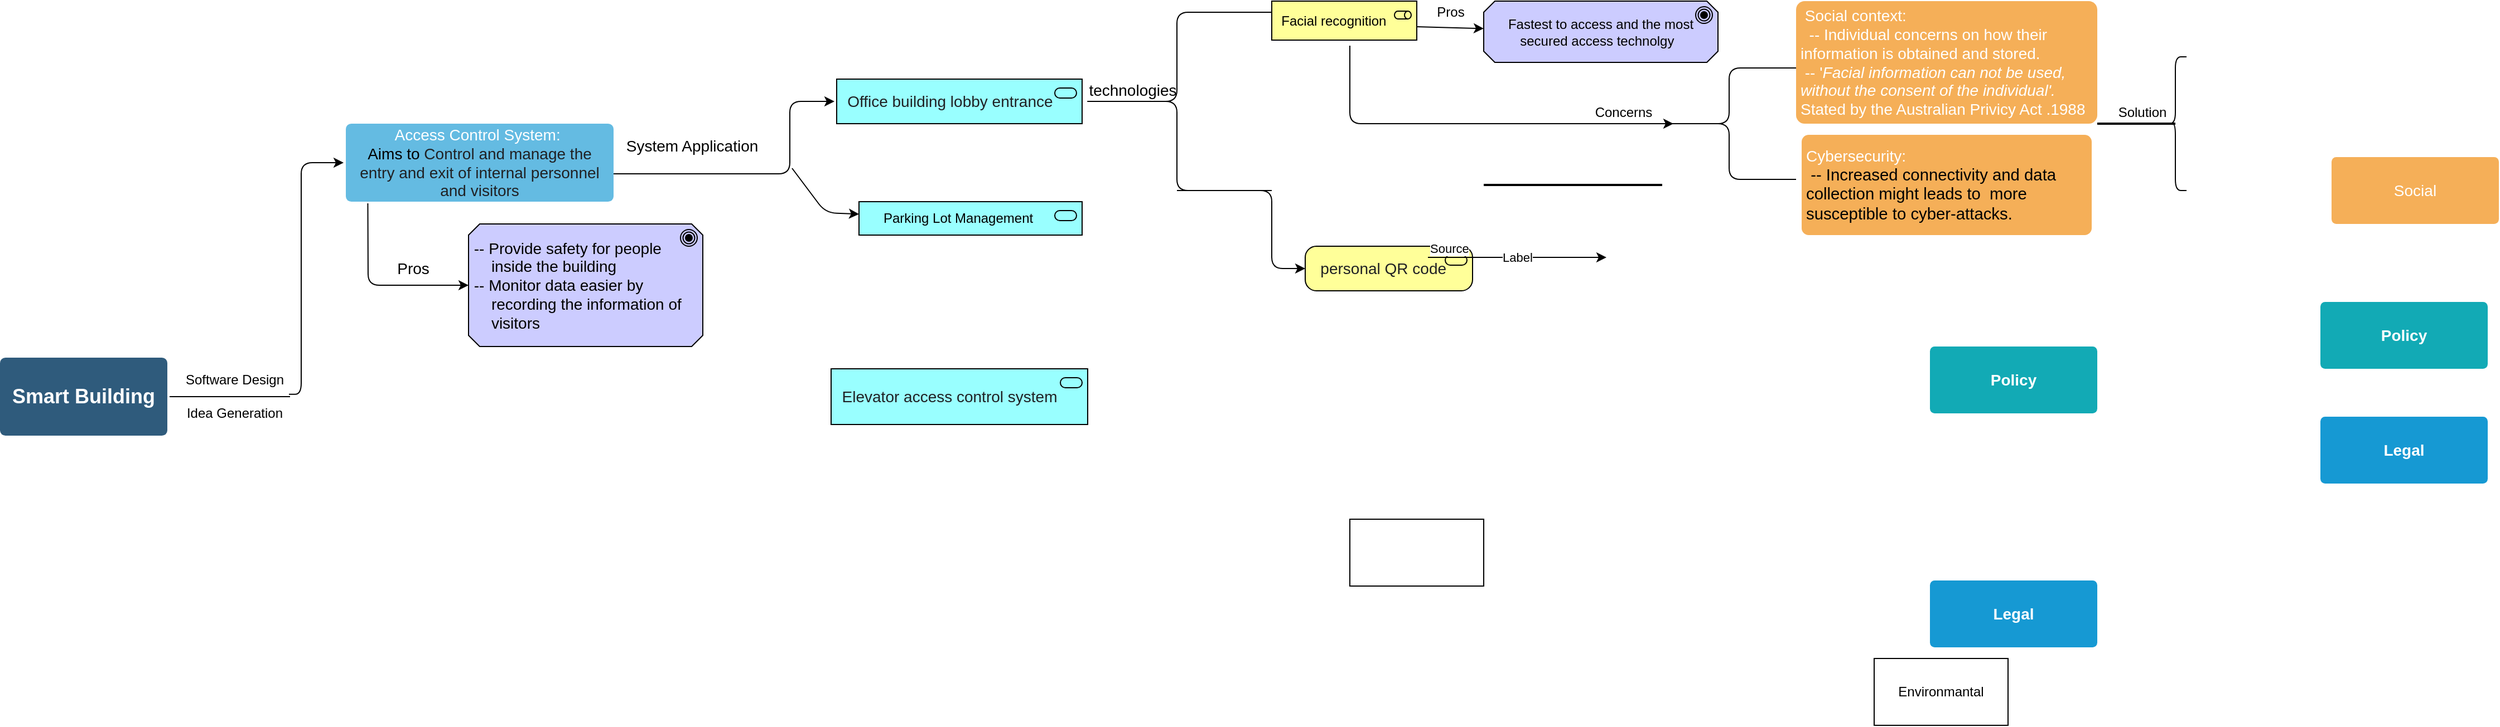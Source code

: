 <mxfile version="13.10.0" type="github">
  <diagram id="6a731a19-8d31-9384-78a2-239565b7b9f0" name="Page-1">
    <mxGraphModel dx="1703" dy="782" grid="1" gridSize="10" guides="1" tooltips="1" connect="1" arrows="1" fold="1" page="1" pageScale="1" pageWidth="1169" pageHeight="827" background="#ffffff" math="0" shadow="0">
      <root>
        <mxCell id="0" />
        <mxCell id="1" parent="0" />
        <mxCell id="1749" value="&lt;font style=&quot;font-size: 18px&quot;&gt;Smart Building&lt;/font&gt;" style="rounded=1;whiteSpace=wrap;html=1;shadow=0;labelBackgroundColor=none;strokeColor=none;strokeWidth=3;fillColor=#2F5B7C;fontFamily=Helvetica;fontSize=16;fontColor=#FFFFFF;align=center;fontStyle=1;spacing=5;arcSize=7;perimeterSpacing=2;" parent="1" vertex="1">
          <mxGeometry x="60" y="330" width="150" height="70" as="geometry" />
        </mxCell>
        <mxCell id="1760" value="Legal" style="rounded=1;whiteSpace=wrap;html=1;shadow=0;labelBackgroundColor=none;strokeColor=none;strokeWidth=3;fillColor=#1699d3;fontFamily=Helvetica;fontSize=14;fontColor=#FFFFFF;align=center;spacing=5;fontStyle=1;arcSize=7;perimeterSpacing=2;" parent="1" vertex="1">
          <mxGeometry x="1790" y="530" width="150" height="60" as="geometry" />
        </mxCell>
        <mxCell id="1761" value="Access Control System&lt;font style=&quot;font-size: 14px&quot;&gt;:&amp;nbsp; &lt;br&gt;&lt;font color=&quot;#000000&quot;&gt;Aims to&lt;/font&gt;&amp;nbsp;&lt;span style=&quot;color: rgb(32 , 33 , 36) ; font-family: &amp;#34;arial&amp;#34; , sans-serif ; text-align: left&quot;&gt;&lt;font&gt;Control and manage the entry and exit of internal personnel and visitors&lt;/font&gt;&lt;/span&gt;&lt;/font&gt;" style="rounded=1;whiteSpace=wrap;html=1;shadow=0;labelBackgroundColor=none;strokeColor=none;strokeWidth=3;fillColor=#64bbe2;fontFamily=Helvetica;fontSize=14;fontColor=#FFFFFF;align=center;spacing=5;arcSize=7;perimeterSpacing=2;" parent="1" vertex="1">
          <mxGeometry x="370" y="120" width="240" height="70" as="geometry" />
        </mxCell>
        <mxCell id="1765" value="&lt;div style=&quot;text-align: left&quot;&gt;&lt;span&gt;&amp;nbsp;Social context:&lt;/span&gt;&lt;/div&gt;&lt;div style=&quot;text-align: left&quot;&gt;&lt;span&gt;&amp;nbsp; -- Individual concerns on how their information is obtained and stored.&amp;nbsp;&lt;/span&gt;&lt;/div&gt;&lt;div style=&quot;text-align: left&quot;&gt;&amp;nbsp;-- &#39;&lt;i&gt;Facial information can not be used,&lt;/i&gt;&lt;/div&gt;&lt;div style=&quot;text-align: left&quot;&gt;&lt;i&gt;without the consent of the individual&#39;.&lt;/i&gt; Stated by the Australian Privicy Act .1988&lt;/div&gt;" style="rounded=1;whiteSpace=wrap;html=1;shadow=0;labelBackgroundColor=none;strokeColor=none;strokeWidth=3;fillColor=#f5af58;fontFamily=Helvetica;fontSize=14;fontColor=#FFFFFF;align=center;spacing=5;arcSize=7;perimeterSpacing=2;" parent="1" vertex="1">
          <mxGeometry x="1670" y="10" width="270" height="110" as="geometry" />
        </mxCell>
        <mxCell id="1771" value="Policy" style="rounded=1;whiteSpace=wrap;html=1;shadow=0;labelBackgroundColor=none;strokeColor=none;strokeWidth=3;fillColor=#12aab5;fontFamily=Helvetica;fontSize=14;fontColor=#FFFFFF;align=center;spacing=5;fontStyle=1;arcSize=7;perimeterSpacing=2;" parent="1" vertex="1">
          <mxGeometry x="1790" y="320.0" width="150" height="60" as="geometry" />
        </mxCell>
        <mxCell id="OQ3E1-0agg7yZBkhoX3U-1786" value="" style="endArrow=none;html=1;exitX=1;exitY=0.5;exitDx=0;exitDy=0;" edge="1" parent="1" source="1749">
          <mxGeometry width="50" height="50" relative="1" as="geometry">
            <mxPoint x="380" y="390" as="sourcePoint" />
            <mxPoint x="320" y="365" as="targetPoint" />
          </mxGeometry>
        </mxCell>
        <mxCell id="OQ3E1-0agg7yZBkhoX3U-1787" value="Software Design" style="text;html=1;align=center;verticalAlign=middle;resizable=0;points=[];autosize=1;" vertex="1" parent="1">
          <mxGeometry x="220" y="340" width="100" height="20" as="geometry" />
        </mxCell>
        <mxCell id="OQ3E1-0agg7yZBkhoX3U-1788" value="Idea Generation" style="text;html=1;align=center;verticalAlign=middle;resizable=0;points=[];autosize=1;" vertex="1" parent="1">
          <mxGeometry x="220" y="370" width="100" height="20" as="geometry" />
        </mxCell>
        <mxCell id="OQ3E1-0agg7yZBkhoX3U-1792" value="" style="edgeStyle=elbowEdgeStyle;elbow=horizontal;endArrow=classic;html=1;exitX=0.99;exitY=1.143;exitDx=0;exitDy=0;exitPerimeter=0;entryX=0;entryY=0.5;entryDx=0;entryDy=0;" edge="1" parent="1" source="OQ3E1-0agg7yZBkhoX3U-1787" target="1761">
          <mxGeometry width="50" height="50" relative="1" as="geometry">
            <mxPoint x="340" y="280" as="sourcePoint" />
            <mxPoint x="390" y="230" as="targetPoint" />
            <Array as="points">
              <mxPoint x="330" y="250" />
              <mxPoint x="370" y="215" />
              <mxPoint x="350" y="190" />
              <mxPoint x="340" y="210" />
            </Array>
          </mxGeometry>
        </mxCell>
        <mxCell id="OQ3E1-0agg7yZBkhoX3U-1794" value="Environmantal" style="whiteSpace=wrap;html=1;" vertex="1" parent="1">
          <mxGeometry x="1740" y="600" width="120" height="60" as="geometry" />
        </mxCell>
        <mxCell id="OQ3E1-0agg7yZBkhoX3U-1795" value="" style="edgeStyle=elbowEdgeStyle;elbow=horizontal;endArrow=classic;html=1;exitX=1;exitY=0.5;exitDx=0;exitDy=0;" edge="1" parent="1">
          <mxGeometry width="50" height="50" relative="1" as="geometry">
            <mxPoint x="610" y="165" as="sourcePoint" />
            <mxPoint x="808" y="100" as="targetPoint" />
            <Array as="points">
              <mxPoint x="768" y="120" />
              <mxPoint x="708" y="140" />
              <mxPoint x="688" y="140" />
            </Array>
          </mxGeometry>
        </mxCell>
        <mxCell id="OQ3E1-0agg7yZBkhoX3U-1797" value="&lt;font style=&quot;font-size: 14px&quot;&gt;System Application&lt;/font&gt;" style="edgeLabel;html=1;align=center;verticalAlign=middle;resizable=0;points=[];" vertex="1" connectable="0" parent="OQ3E1-0agg7yZBkhoX3U-1795">
          <mxGeometry x="-0.558" y="6" relative="1" as="geometry">
            <mxPoint x="12" y="-19" as="offset" />
          </mxGeometry>
        </mxCell>
        <mxCell id="OQ3E1-0agg7yZBkhoX3U-1798" value="" style="whiteSpace=wrap;html=1;" vertex="1" parent="1">
          <mxGeometry x="1270" y="475" width="120" height="60" as="geometry" />
        </mxCell>
        <mxCell id="OQ3E1-0agg7yZBkhoX3U-1801" value="&lt;pre class=&quot;tw-data-text tw-text-large XcVN5d tw-ta&quot; id=&quot;tw-target-text&quot; dir=&quot;ltr&quot; style=&quot;line-height: 36px ; border: none ; padding: 2px 0.14em 2px 0px ; position: relative ; margin-top: -2px ; margin-bottom: -2px ; resize: none ; font-family: inherit ; overflow: hidden ; text-align: left ; width: 277px ; overflow-wrap: break-word ; color: rgb(32 , 33 , 36)&quot;&gt;&lt;span lang=&quot;en&quot;&gt;&lt;font style=&quot;font-size: 14px&quot;&gt;          Office building lobby entrance&lt;/font&gt;&lt;/span&gt;&lt;/pre&gt;" style="html=1;outlineConnect=0;whiteSpace=wrap;fillColor=#99ffff;shape=mxgraph.archimate.application;appType=service" vertex="1" parent="1">
          <mxGeometry x="810" y="80" width="220" height="40" as="geometry" />
        </mxCell>
        <mxCell id="OQ3E1-0agg7yZBkhoX3U-1803" value="&lt;font style=&quot;font-size: 14px&quot;&gt;Pros&lt;/font&gt;" style="text;html=1;align=center;verticalAlign=middle;resizable=0;points=[];autosize=1;" vertex="1" parent="1">
          <mxGeometry x="410" y="240" width="40" height="20" as="geometry" />
        </mxCell>
        <mxCell id="OQ3E1-0agg7yZBkhoX3U-1804" value="&lt;div style=&quot;text-align: left&quot;&gt;&lt;span style=&quot;font-size: 14px&quot;&gt;&amp;nbsp;-- Provide safety for people&amp;nbsp; &amp;nbsp; &amp;nbsp; &amp;nbsp; &amp;nbsp; &amp;nbsp; &amp;nbsp; &amp;nbsp;inside the building&lt;/span&gt;&lt;/div&gt;&lt;font style=&quot;font-size: 14px&quot;&gt;&lt;div style=&quot;text-align: left&quot;&gt;&lt;span&gt;&amp;nbsp;-- Monitor data easier by&amp;nbsp; &amp;nbsp; &amp;nbsp; &amp;nbsp; &amp;nbsp; &amp;nbsp; &amp;nbsp; &amp;nbsp; &amp;nbsp; &amp;nbsp;recording the information of&amp;nbsp; &amp;nbsp; &amp;nbsp; &amp;nbsp; &amp;nbsp;visitors&lt;/span&gt;&lt;/div&gt;&lt;/font&gt;" style="html=1;outlineConnect=0;whiteSpace=wrap;fillColor=#ccccff;shape=mxgraph.archimate.motiv;motivType=goal" vertex="1" parent="1">
          <mxGeometry x="480" y="210" width="210" height="110" as="geometry" />
        </mxCell>
        <mxCell id="OQ3E1-0agg7yZBkhoX3U-1809" value="&amp;nbsp; &amp;nbsp; &amp;nbsp; Parking Lot Management" style="html=1;outlineConnect=0;whiteSpace=wrap;fillColor=#99ffff;shape=mxgraph.archimate.application;appType=service;align=left;" vertex="1" parent="1">
          <mxGeometry x="830" y="190" width="200" height="30" as="geometry" />
        </mxCell>
        <mxCell id="OQ3E1-0agg7yZBkhoX3U-1814" value="&lt;pre class=&quot;tw-data-text tw-text-large XcVN5d tw-ta&quot; id=&quot;tw-target-text&quot; dir=&quot;ltr&quot; style=&quot;line-height: 36px ; border: none ; padding: 2px 0.14em 2px 0px ; position: relative ; margin-top: -2px ; margin-bottom: -2px ; resize: none ; font-family: inherit ; overflow: hidden ; width: 277px ; overflow-wrap: break-word ; color: rgb(32 , 33 , 36)&quot;&gt;&lt;span lang=&quot;en&quot;&gt;&lt;font style=&quot;font-size: 14px&quot;&gt;  Elevator access control system&lt;/font&gt;&lt;/span&gt;&lt;/pre&gt;" style="html=1;outlineConnect=0;whiteSpace=wrap;fillColor=#99ffff;shape=mxgraph.archimate.application;appType=service;align=left;" vertex="1" parent="1">
          <mxGeometry x="805" y="340" width="230" height="50" as="geometry" />
        </mxCell>
        <mxCell id="OQ3E1-0agg7yZBkhoX3U-1815" value="" style="shape=curlyBracket;whiteSpace=wrap;html=1;rounded=1;size=0.5;" vertex="1" parent="1">
          <mxGeometry x="1030" y="20" width="170" height="160" as="geometry" />
        </mxCell>
        <mxCell id="OQ3E1-0agg7yZBkhoX3U-1823" value="" style="endArrow=classic;html=1;" edge="1" parent="1" target="OQ3E1-0agg7yZBkhoX3U-1809">
          <mxGeometry width="50" height="50" relative="1" as="geometry">
            <mxPoint x="770" y="160" as="sourcePoint" />
            <mxPoint x="1130" y="160" as="targetPoint" />
            <Array as="points">
              <mxPoint x="800" y="200" />
            </Array>
          </mxGeometry>
        </mxCell>
        <mxCell id="OQ3E1-0agg7yZBkhoX3U-1825" value="&lt;font style=&quot;font-size: 14px&quot;&gt;technologies&lt;/font&gt;" style="text;html=1;align=center;verticalAlign=middle;resizable=0;points=[];autosize=1;" vertex="1" parent="1">
          <mxGeometry x="1030" y="80" width="90" height="20" as="geometry" />
        </mxCell>
        <mxCell id="OQ3E1-0agg7yZBkhoX3U-1826" value="&amp;nbsp; Facial&amp;nbsp;recognition" style="html=1;outlineConnect=0;whiteSpace=wrap;fillColor=#ffff99;shape=mxgraph.archimate.application;appType=role;align=left;" vertex="1" parent="1">
          <mxGeometry x="1200" y="10" width="130" height="35" as="geometry" />
        </mxCell>
        <mxCell id="OQ3E1-0agg7yZBkhoX3U-1828" value="&lt;pre class=&quot;tw-data-text tw-text-large XcVN5d tw-ta&quot; id=&quot;tw-target-text&quot; dir=&quot;ltr&quot; style=&quot;line-height: 36px ; border: none ; padding: 2px 0.14em 2px 0px ; position: relative ; margin-top: -2px ; margin-bottom: -2px ; resize: none ; font-family: inherit ; overflow: hidden ; width: 277px ; overflow-wrap: break-word ; color: rgb(32 , 33 , 36)&quot;&gt;&lt;span lang=&quot;en&quot;&gt;&lt;font style=&quot;font-size: 14px&quot;&gt;   personal QR code&lt;/font&gt;&lt;/span&gt;&lt;/pre&gt;" style="html=1;outlineConnect=0;whiteSpace=wrap;fillColor=#ffff99;shape=mxgraph.archimate.business;busType=service;align=left;" vertex="1" parent="1">
          <mxGeometry x="1230" y="230" width="150" height="40" as="geometry" />
        </mxCell>
        <mxCell id="OQ3E1-0agg7yZBkhoX3U-1830" value="" style="endArrow=classic;html=1;exitX=0.089;exitY=0.993;exitDx=0;exitDy=0;exitPerimeter=0;entryX=0;entryY=0.5;entryDx=0;entryDy=0;entryPerimeter=0;" edge="1" parent="1" source="1761" target="OQ3E1-0agg7yZBkhoX3U-1804">
          <mxGeometry width="50" height="50" relative="1" as="geometry">
            <mxPoint x="620" y="320" as="sourcePoint" />
            <mxPoint x="670" y="270" as="targetPoint" />
            <Array as="points">
              <mxPoint x="390" y="265" />
            </Array>
          </mxGeometry>
        </mxCell>
        <mxCell id="OQ3E1-0agg7yZBkhoX3U-1833" value="" style="endArrow=classic;html=1;" edge="1" parent="1" target="OQ3E1-0agg7yZBkhoX3U-1835">
          <mxGeometry width="50" height="50" relative="1" as="geometry">
            <mxPoint x="1330" y="33" as="sourcePoint" />
            <mxPoint x="1410" y="20" as="targetPoint" />
          </mxGeometry>
        </mxCell>
        <mxCell id="OQ3E1-0agg7yZBkhoX3U-1834" value="Pros" style="text;html=1;align=center;verticalAlign=middle;resizable=0;points=[];autosize=1;" vertex="1" parent="1">
          <mxGeometry x="1340" y="10" width="40" height="20" as="geometry" />
        </mxCell>
        <mxCell id="OQ3E1-0agg7yZBkhoX3U-1835" value="Fastest to access and the most secured access technolgy&amp;nbsp;&amp;nbsp;" style="html=1;outlineConnect=0;whiteSpace=wrap;fillColor=#ccccff;shape=mxgraph.archimate.motiv;motivType=goal" vertex="1" parent="1">
          <mxGeometry x="1390" y="10" width="210" height="55" as="geometry" />
        </mxCell>
        <mxCell id="OQ3E1-0agg7yZBkhoX3U-1837" value="" style="endArrow=classic;html=1;" edge="1" parent="1">
          <mxGeometry width="50" height="50" relative="1" as="geometry">
            <mxPoint x="1270" y="50" as="sourcePoint" />
            <mxPoint x="1560" y="120" as="targetPoint" />
            <Array as="points">
              <mxPoint x="1270" y="120" />
            </Array>
          </mxGeometry>
        </mxCell>
        <mxCell id="OQ3E1-0agg7yZBkhoX3U-1838" value="Concerns" style="text;html=1;align=center;verticalAlign=middle;resizable=0;points=[];autosize=1;" vertex="1" parent="1">
          <mxGeometry x="1480" y="100" width="70" height="20" as="geometry" />
        </mxCell>
        <mxCell id="OQ3E1-0agg7yZBkhoX3U-1839" value="Social" style="rounded=1;whiteSpace=wrap;html=1;shadow=0;labelBackgroundColor=none;strokeColor=none;strokeWidth=3;fillColor=#f5af58;fontFamily=Helvetica;fontSize=14;fontColor=#FFFFFF;align=center;spacing=5;arcSize=7;perimeterSpacing=2;" vertex="1" parent="1">
          <mxGeometry x="2150" y="150" width="150" height="60" as="geometry" />
        </mxCell>
        <mxCell id="OQ3E1-0agg7yZBkhoX3U-1840" value="Policy" style="rounded=1;whiteSpace=wrap;html=1;shadow=0;labelBackgroundColor=none;strokeColor=none;strokeWidth=3;fillColor=#12aab5;fontFamily=Helvetica;fontSize=14;fontColor=#FFFFFF;align=center;spacing=5;fontStyle=1;arcSize=7;perimeterSpacing=2;" vertex="1" parent="1">
          <mxGeometry x="2140" y="280" width="150" height="60" as="geometry" />
        </mxCell>
        <mxCell id="OQ3E1-0agg7yZBkhoX3U-1841" value="Legal" style="rounded=1;whiteSpace=wrap;html=1;shadow=0;labelBackgroundColor=none;strokeColor=none;strokeWidth=3;fillColor=#1699d3;fontFamily=Helvetica;fontSize=14;fontColor=#FFFFFF;align=center;spacing=5;fontStyle=1;arcSize=7;perimeterSpacing=2;" vertex="1" parent="1">
          <mxGeometry x="2140" y="383" width="150" height="60" as="geometry" />
        </mxCell>
        <mxCell id="OQ3E1-0agg7yZBkhoX3U-1843" value="" style="endArrow=classic;html=1;exitX=0.5;exitY=1;exitDx=0;exitDy=0;entryX=0;entryY=0.5;entryDx=0;entryDy=0;entryPerimeter=0;" edge="1" parent="1" source="OQ3E1-0agg7yZBkhoX3U-1815" target="OQ3E1-0agg7yZBkhoX3U-1828">
          <mxGeometry width="50" height="50" relative="1" as="geometry">
            <mxPoint x="1360" y="210" as="sourcePoint" />
            <mxPoint x="1200" y="320" as="targetPoint" />
            <Array as="points">
              <mxPoint x="1200" y="180" />
              <mxPoint x="1200" y="250" />
            </Array>
          </mxGeometry>
        </mxCell>
        <mxCell id="OQ3E1-0agg7yZBkhoX3U-1844" value="" style="shape=curlyBracket;whiteSpace=wrap;html=1;rounded=1;size=0.5;" vertex="1" parent="1">
          <mxGeometry x="1550" y="70" width="120" height="100" as="geometry" />
        </mxCell>
        <mxCell id="OQ3E1-0agg7yZBkhoX3U-1845" value="" style="endArrow=classic;html=1;" edge="1" parent="1">
          <mxGeometry relative="1" as="geometry">
            <mxPoint x="1340" y="240" as="sourcePoint" />
            <mxPoint x="1500" y="240" as="targetPoint" />
          </mxGeometry>
        </mxCell>
        <mxCell id="OQ3E1-0agg7yZBkhoX3U-1846" value="Label" style="edgeLabel;resizable=0;html=1;align=center;verticalAlign=middle;" connectable="0" vertex="1" parent="OQ3E1-0agg7yZBkhoX3U-1845">
          <mxGeometry relative="1" as="geometry" />
        </mxCell>
        <mxCell id="OQ3E1-0agg7yZBkhoX3U-1847" value="Source" style="edgeLabel;resizable=0;html=1;align=left;verticalAlign=bottom;" connectable="0" vertex="1" parent="OQ3E1-0agg7yZBkhoX3U-1845">
          <mxGeometry x="-1" relative="1" as="geometry" />
        </mxCell>
        <mxCell id="OQ3E1-0agg7yZBkhoX3U-1850" value="&lt;div style=&quot;text-align: left&quot;&gt;&lt;span&gt;Cybersecurity:&lt;/span&gt;&lt;/div&gt;&lt;div style=&quot;text-align: left&quot;&gt;&lt;span id=&quot;docs-internal-guid-464443f5-7fff-3725-f938-a6052675c688&quot;&gt;&lt;span style=&quot;font-size: 11pt ; font-family: &amp;#34;arial&amp;#34; ; color: rgb(0 , 0 , 0) ; background-color: transparent ; vertical-align: baseline&quot;&gt;&amp;nbsp;-- Increased connectivity and data collection might leads to&amp;nbsp; more susceptible to cyber-attacks.&lt;/span&gt;&lt;/span&gt;&lt;span&gt;&lt;br&gt;&lt;/span&gt;&lt;/div&gt;" style="rounded=1;whiteSpace=wrap;html=1;shadow=0;labelBackgroundColor=none;strokeColor=none;strokeWidth=3;fillColor=#f5af58;fontFamily=Helvetica;fontSize=14;fontColor=#FFFFFF;align=center;spacing=5;arcSize=7;perimeterSpacing=2;" vertex="1" parent="1">
          <mxGeometry x="1675" y="130" width="260" height="90" as="geometry" />
        </mxCell>
        <mxCell id="OQ3E1-0agg7yZBkhoX3U-1852" value="" style="shape=curlyBracket;whiteSpace=wrap;html=1;rounded=1;" vertex="1" parent="1">
          <mxGeometry x="2000" y="60" width="20" height="120" as="geometry" />
        </mxCell>
        <mxCell id="OQ3E1-0agg7yZBkhoX3U-1855" value="" style="line;strokeWidth=2;html=1;" vertex="1" parent="1">
          <mxGeometry x="1390" y="170" width="160" height="10" as="geometry" />
        </mxCell>
        <mxCell id="OQ3E1-0agg7yZBkhoX3U-1856" value="" style="line;strokeWidth=2;html=1;" vertex="1" parent="1">
          <mxGeometry x="1940" y="100" width="70" height="40" as="geometry" />
        </mxCell>
        <mxCell id="OQ3E1-0agg7yZBkhoX3U-1857" value="Solution" style="text;html=1;align=center;verticalAlign=middle;resizable=0;points=[];autosize=1;" vertex="1" parent="1">
          <mxGeometry x="1950" y="100" width="60" height="20" as="geometry" />
        </mxCell>
      </root>
    </mxGraphModel>
  </diagram>
</mxfile>
